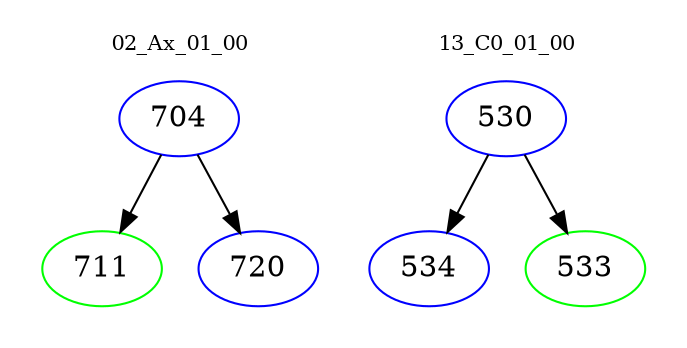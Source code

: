 digraph{
subgraph cluster_0 {
color = white
label = "02_Ax_01_00";
fontsize=10;
T0_704 [label="704", color="blue"]
T0_704 -> T0_711 [color="black"]
T0_711 [label="711", color="green"]
T0_704 -> T0_720 [color="black"]
T0_720 [label="720", color="blue"]
}
subgraph cluster_1 {
color = white
label = "13_C0_01_00";
fontsize=10;
T1_530 [label="530", color="blue"]
T1_530 -> T1_534 [color="black"]
T1_534 [label="534", color="blue"]
T1_530 -> T1_533 [color="black"]
T1_533 [label="533", color="green"]
}
}
